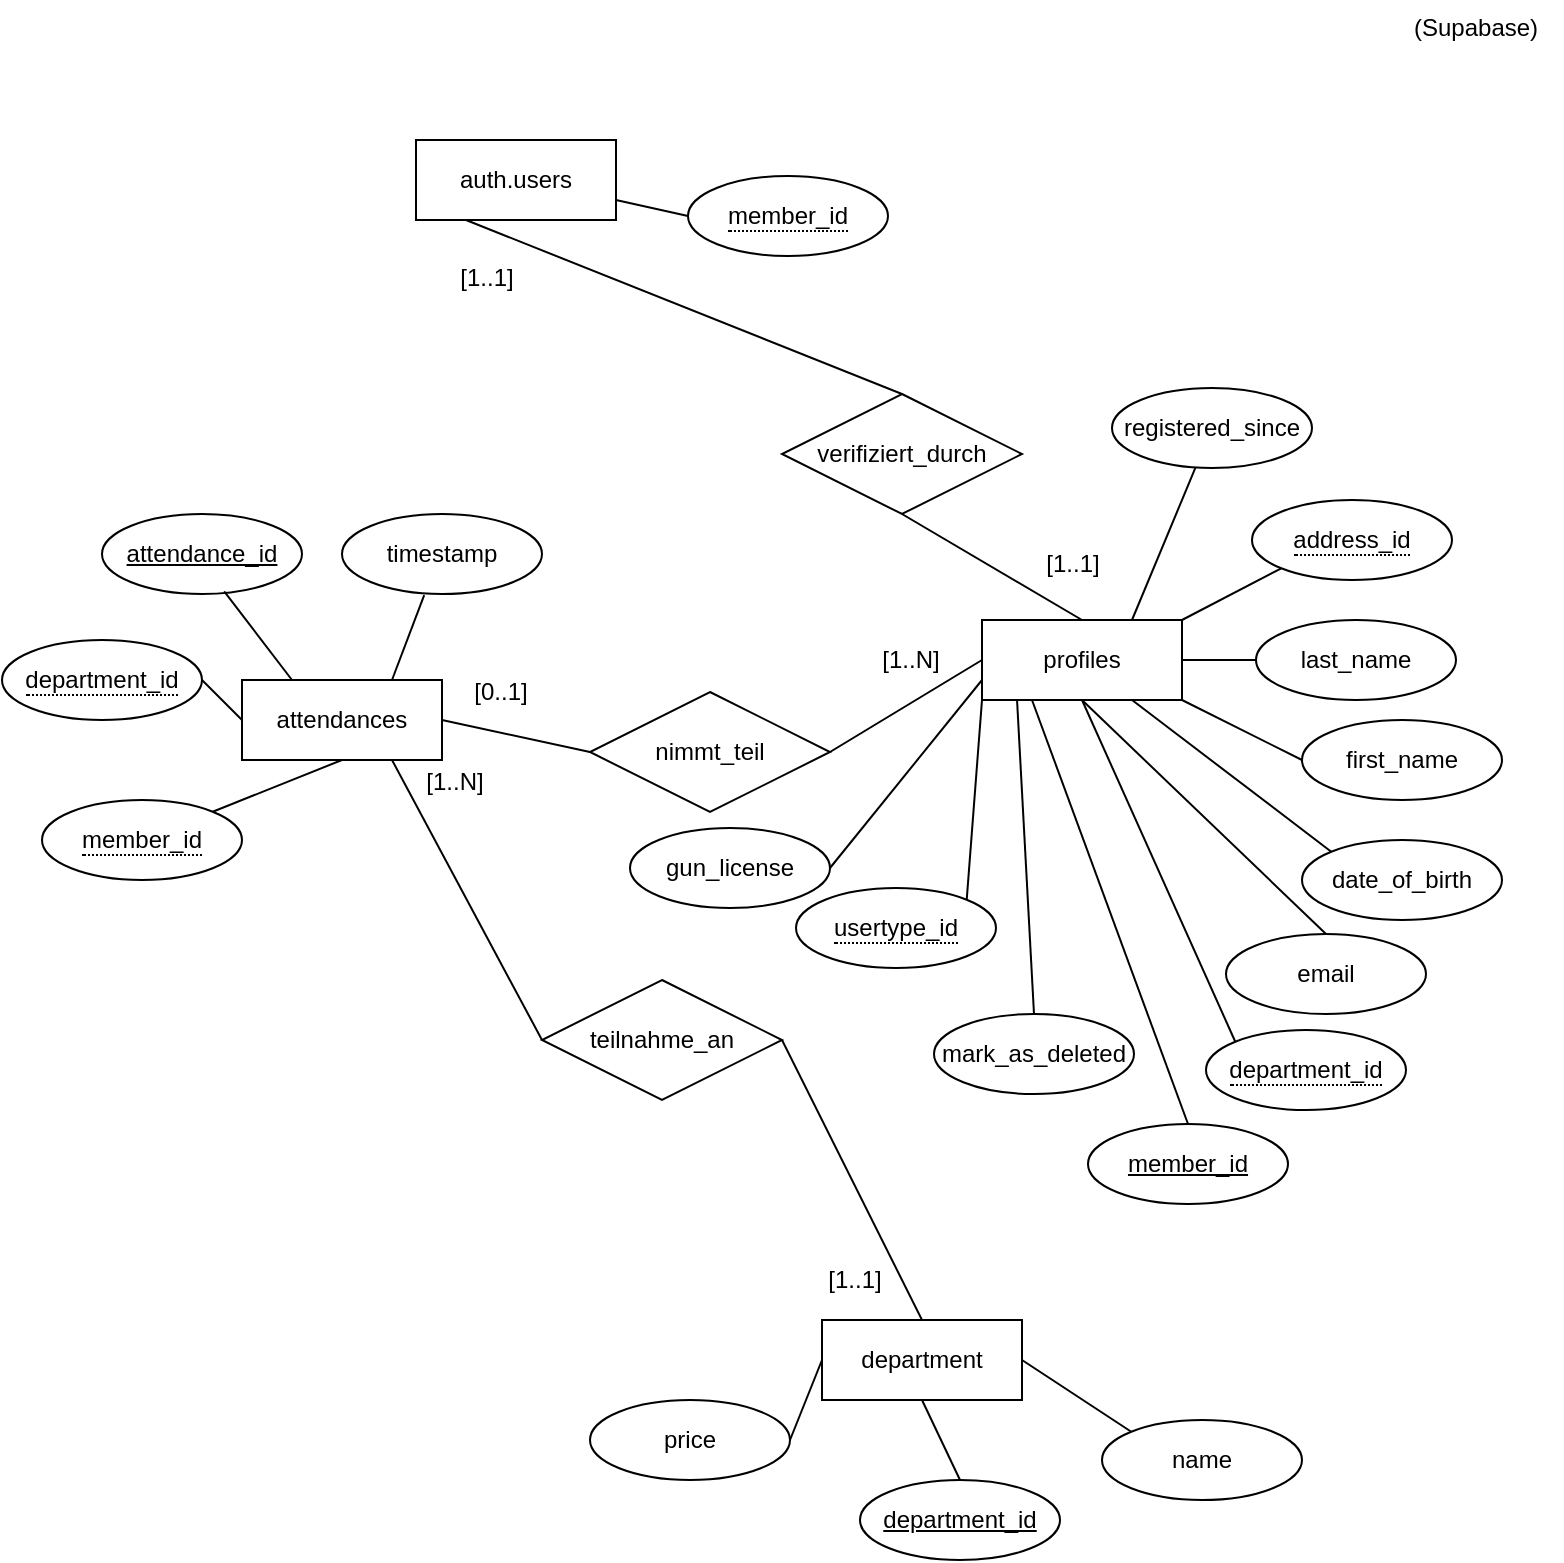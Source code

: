 <mxfile version="21.0.6" type="device"><diagram name="Seite-1" id="OhgyyUlXa76nfviMaWOC"><mxGraphModel dx="1413" dy="771" grid="0" gridSize="10" guides="1" tooltips="1" connect="1" arrows="1" fold="1" page="0" pageScale="1" pageWidth="827" pageHeight="1169" math="0" shadow="0"><root><mxCell id="0"/><mxCell id="1" parent="0"/><mxCell id="IzH3q1q4Fn_Y5Wt9sC34-24" value="department" style="whiteSpace=wrap;html=1;align=center;" parent="1" vertex="1"><mxGeometry x="480" y="760" width="100" height="40" as="geometry"/></mxCell><mxCell id="IzH3q1q4Fn_Y5Wt9sC34-25" value="name" style="ellipse;whiteSpace=wrap;html=1;align=center;" parent="1" vertex="1"><mxGeometry x="620" y="810" width="100" height="40" as="geometry"/></mxCell><mxCell id="IzH3q1q4Fn_Y5Wt9sC34-26" value="department_id" style="ellipse;whiteSpace=wrap;html=1;align=center;fontStyle=4;" parent="1" vertex="1"><mxGeometry x="499" y="840" width="100" height="40" as="geometry"/></mxCell><mxCell id="IzH3q1q4Fn_Y5Wt9sC34-27" value="price" style="ellipse;whiteSpace=wrap;html=1;align=center;" parent="1" vertex="1"><mxGeometry x="364" y="800" width="100" height="40" as="geometry"/></mxCell><mxCell id="IzH3q1q4Fn_Y5Wt9sC34-28" value="profiles" style="whiteSpace=wrap;html=1;align=center;" parent="1" vertex="1"><mxGeometry x="560" y="410" width="100" height="40" as="geometry"/></mxCell><mxCell id="IzH3q1q4Fn_Y5Wt9sC34-30" value="member_id" style="ellipse;whiteSpace=wrap;html=1;align=center;fontStyle=4;" parent="1" vertex="1"><mxGeometry x="613" y="662" width="100" height="40" as="geometry"/></mxCell><mxCell id="IzH3q1q4Fn_Y5Wt9sC34-31" value="first_name" style="ellipse;whiteSpace=wrap;html=1;align=center;" parent="1" vertex="1"><mxGeometry x="720" y="460" width="100" height="40" as="geometry"/></mxCell><mxCell id="IzH3q1q4Fn_Y5Wt9sC34-32" value="last_name" style="ellipse;whiteSpace=wrap;html=1;align=center;" parent="1" vertex="1"><mxGeometry x="697" y="410" width="100" height="40" as="geometry"/></mxCell><mxCell id="IzH3q1q4Fn_Y5Wt9sC34-34" value="date_of_birth" style="ellipse;whiteSpace=wrap;html=1;align=center;" parent="1" vertex="1"><mxGeometry x="720" y="520" width="100" height="40" as="geometry"/></mxCell><mxCell id="IzH3q1q4Fn_Y5Wt9sC34-35" value="email" style="ellipse;whiteSpace=wrap;html=1;align=center;" parent="1" vertex="1"><mxGeometry x="682" y="567" width="100" height="40" as="geometry"/></mxCell><mxCell id="IzH3q1q4Fn_Y5Wt9sC34-36" value="gun_license" style="ellipse;whiteSpace=wrap;html=1;align=center;" parent="1" vertex="1"><mxGeometry x="384" y="514" width="100" height="40" as="geometry"/></mxCell><mxCell id="IzH3q1q4Fn_Y5Wt9sC34-37" value="registered_since" style="ellipse;whiteSpace=wrap;html=1;align=center;" parent="1" vertex="1"><mxGeometry x="625" y="294" width="100" height="40" as="geometry"/></mxCell><mxCell id="IzH3q1q4Fn_Y5Wt9sC34-38" value="&lt;span style=&quot;border-bottom: 1px dotted&quot;&gt;usertype_id&lt;/span&gt;" style="ellipse;whiteSpace=wrap;html=1;align=center;" parent="1" vertex="1"><mxGeometry x="467" y="544" width="100" height="40" as="geometry"/></mxCell><mxCell id="IzH3q1q4Fn_Y5Wt9sC34-40" value="mark_as_deleted" style="ellipse;whiteSpace=wrap;html=1;align=center;" parent="1" vertex="1"><mxGeometry x="536" y="607" width="100" height="40" as="geometry"/></mxCell><mxCell id="IzH3q1q4Fn_Y5Wt9sC34-41" value="&lt;span style=&quot;border-bottom: 1px dotted&quot;&gt;address_id&lt;/span&gt;" style="ellipse;whiteSpace=wrap;html=1;align=center;" parent="1" vertex="1"><mxGeometry x="695" y="350" width="100" height="40" as="geometry"/></mxCell><mxCell id="IzH3q1q4Fn_Y5Wt9sC34-43" value="nimmt_teil" style="shape=rhombus;perimeter=rhombusPerimeter;whiteSpace=wrap;html=1;align=center;" parent="1" vertex="1"><mxGeometry x="364" y="446" width="120" height="60" as="geometry"/></mxCell><mxCell id="IzH3q1q4Fn_Y5Wt9sC34-44" value="attendance_id" style="ellipse;whiteSpace=wrap;html=1;align=center;fontStyle=4;" parent="1" vertex="1"><mxGeometry x="120" y="357" width="100" height="40" as="geometry"/></mxCell><mxCell id="IzH3q1q4Fn_Y5Wt9sC34-45" value="&lt;span style=&quot;border-bottom: 1px dotted&quot;&gt;department_id&lt;/span&gt;" style="ellipse;whiteSpace=wrap;html=1;align=center;" parent="1" vertex="1"><mxGeometry x="70" y="420" width="100" height="40" as="geometry"/></mxCell><mxCell id="IzH3q1q4Fn_Y5Wt9sC34-46" value="attendances" style="whiteSpace=wrap;html=1;align=center;" parent="1" vertex="1"><mxGeometry x="190" y="440" width="100" height="40" as="geometry"/></mxCell><mxCell id="IzH3q1q4Fn_Y5Wt9sC34-47" value="&lt;span style=&quot;border-bottom: 1px dotted&quot;&gt;member_id&lt;/span&gt;" style="ellipse;whiteSpace=wrap;html=1;align=center;" parent="1" vertex="1"><mxGeometry x="90" y="500" width="100" height="40" as="geometry"/></mxCell><mxCell id="IzH3q1q4Fn_Y5Wt9sC34-48" value="timestamp" style="ellipse;whiteSpace=wrap;html=1;align=center;" parent="1" vertex="1"><mxGeometry x="240" y="357" width="100" height="40" as="geometry"/></mxCell><mxCell id="IzH3q1q4Fn_Y5Wt9sC34-49" value="" style="endArrow=none;html=1;rounded=0;entryX=0;entryY=0.5;entryDx=0;entryDy=0;exitX=1;exitY=0.5;exitDx=0;exitDy=0;" parent="1" source="IzH3q1q4Fn_Y5Wt9sC34-43" target="IzH3q1q4Fn_Y5Wt9sC34-28" edge="1"><mxGeometry relative="1" as="geometry"><mxPoint x="690" y="370" as="sourcePoint"/><mxPoint x="690" y="470" as="targetPoint"/></mxGeometry></mxCell><mxCell id="IzH3q1q4Fn_Y5Wt9sC34-50" value="" style="endArrow=none;html=1;rounded=0;entryX=1;entryY=0.5;entryDx=0;entryDy=0;exitX=0;exitY=0.5;exitDx=0;exitDy=0;" parent="1" source="IzH3q1q4Fn_Y5Wt9sC34-43" target="IzH3q1q4Fn_Y5Wt9sC34-46" edge="1"><mxGeometry relative="1" as="geometry"><mxPoint x="420" y="500" as="sourcePoint"/><mxPoint x="640" y="490" as="targetPoint"/></mxGeometry></mxCell><mxCell id="IzH3q1q4Fn_Y5Wt9sC34-51" value="teilnahme_an" style="shape=rhombus;perimeter=rhombusPerimeter;whiteSpace=wrap;html=1;align=center;" parent="1" vertex="1"><mxGeometry x="340" y="590" width="120" height="60" as="geometry"/></mxCell><mxCell id="IzH3q1q4Fn_Y5Wt9sC34-52" value="" style="endArrow=none;html=1;rounded=0;entryX=0.75;entryY=1;entryDx=0;entryDy=0;exitX=0;exitY=0.5;exitDx=0;exitDy=0;" parent="1" source="IzH3q1q4Fn_Y5Wt9sC34-51" target="IzH3q1q4Fn_Y5Wt9sC34-46" edge="1"><mxGeometry relative="1" as="geometry"><mxPoint x="330" y="490" as="sourcePoint"/><mxPoint x="220" y="470" as="targetPoint"/></mxGeometry></mxCell><mxCell id="IzH3q1q4Fn_Y5Wt9sC34-53" value="" style="endArrow=none;html=1;rounded=0;entryX=1;entryY=0.5;entryDx=0;entryDy=0;exitX=0.5;exitY=0;exitDx=0;exitDy=0;" parent="1" source="IzH3q1q4Fn_Y5Wt9sC34-24" target="IzH3q1q4Fn_Y5Wt9sC34-51" edge="1"><mxGeometry relative="1" as="geometry"><mxPoint x="250" y="630" as="sourcePoint"/><mxPoint x="195" y="490" as="targetPoint"/></mxGeometry></mxCell><mxCell id="IzH3q1q4Fn_Y5Wt9sC34-55" value="" style="endArrow=none;html=1;rounded=0;exitX=0;exitY=0.5;exitDx=0;exitDy=0;entryX=1;entryY=0.5;entryDx=0;entryDy=0;" parent="1" source="IzH3q1q4Fn_Y5Wt9sC34-24" target="IzH3q1q4Fn_Y5Wt9sC34-27" edge="1"><mxGeometry relative="1" as="geometry"><mxPoint x="420" y="520" as="sourcePoint"/><mxPoint x="580" y="520" as="targetPoint"/></mxGeometry></mxCell><mxCell id="IzH3q1q4Fn_Y5Wt9sC34-56" value="" style="endArrow=none;html=1;rounded=0;exitX=0.5;exitY=1;exitDx=0;exitDy=0;entryX=0.5;entryY=0;entryDx=0;entryDy=0;" parent="1" source="IzH3q1q4Fn_Y5Wt9sC34-24" target="IzH3q1q4Fn_Y5Wt9sC34-26" edge="1"><mxGeometry relative="1" as="geometry"><mxPoint x="410" y="770" as="sourcePoint"/><mxPoint x="390" y="790" as="targetPoint"/></mxGeometry></mxCell><mxCell id="IzH3q1q4Fn_Y5Wt9sC34-57" value="" style="endArrow=none;html=1;rounded=0;exitX=1;exitY=0.5;exitDx=0;exitDy=0;entryX=0;entryY=0;entryDx=0;entryDy=0;" parent="1" source="IzH3q1q4Fn_Y5Wt9sC34-24" target="IzH3q1q4Fn_Y5Wt9sC34-25" edge="1"><mxGeometry relative="1" as="geometry"><mxPoint x="460" y="790" as="sourcePoint"/><mxPoint x="450" y="820" as="targetPoint"/></mxGeometry></mxCell><mxCell id="IzH3q1q4Fn_Y5Wt9sC34-58" value="" style="endArrow=none;html=1;rounded=0;exitX=0.5;exitY=1;exitDx=0;exitDy=0;" parent="1" source="IzH3q1q4Fn_Y5Wt9sC34-46" target="IzH3q1q4Fn_Y5Wt9sC34-47" edge="1"><mxGeometry relative="1" as="geometry"><mxPoint x="510" y="770" as="sourcePoint"/><mxPoint x="535" y="796" as="targetPoint"/></mxGeometry></mxCell><mxCell id="IzH3q1q4Fn_Y5Wt9sC34-59" value="" style="endArrow=none;html=1;rounded=0;exitX=0;exitY=0.5;exitDx=0;exitDy=0;entryX=1;entryY=0.5;entryDx=0;entryDy=0;" parent="1" source="IzH3q1q4Fn_Y5Wt9sC34-46" target="IzH3q1q4Fn_Y5Wt9sC34-45" edge="1"><mxGeometry relative="1" as="geometry"><mxPoint x="170" y="490" as="sourcePoint"/><mxPoint x="143" y="531" as="targetPoint"/></mxGeometry></mxCell><mxCell id="IzH3q1q4Fn_Y5Wt9sC34-60" value="" style="endArrow=none;html=1;rounded=0;exitX=0.25;exitY=0;exitDx=0;exitDy=0;entryX=0.611;entryY=0.968;entryDx=0;entryDy=0;entryPerimeter=0;" parent="1" source="IzH3q1q4Fn_Y5Wt9sC34-46" target="IzH3q1q4Fn_Y5Wt9sC34-44" edge="1"><mxGeometry relative="1" as="geometry"><mxPoint x="120" y="470" as="sourcePoint"/><mxPoint x="100" y="470" as="targetPoint"/></mxGeometry></mxCell><mxCell id="IzH3q1q4Fn_Y5Wt9sC34-61" value="" style="endArrow=none;html=1;rounded=0;exitX=0.411;exitY=1.014;exitDx=0;exitDy=0;entryX=0.75;entryY=0;entryDx=0;entryDy=0;exitPerimeter=0;" parent="1" source="IzH3q1q4Fn_Y5Wt9sC34-48" target="IzH3q1q4Fn_Y5Wt9sC34-46" edge="1"><mxGeometry relative="1" as="geometry"><mxPoint x="145" y="450" as="sourcePoint"/><mxPoint x="121" y="429" as="targetPoint"/></mxGeometry></mxCell><mxCell id="IzH3q1q4Fn_Y5Wt9sC34-62" value="" style="endArrow=none;html=1;rounded=0;entryX=0.25;entryY=1;entryDx=0;entryDy=0;exitX=0.5;exitY=0;exitDx=0;exitDy=0;" parent="1" source="IzH3q1q4Fn_Y5Wt9sC34-30" target="IzH3q1q4Fn_Y5Wt9sC34-28" edge="1"><mxGeometry relative="1" as="geometry"><mxPoint x="710" y="720" as="sourcePoint"/><mxPoint x="195" y="450" as="targetPoint"/></mxGeometry></mxCell><mxCell id="IzH3q1q4Fn_Y5Wt9sC34-63" value="" style="endArrow=none;html=1;rounded=0;exitX=1;exitY=0.5;exitDx=0;exitDy=0;entryX=0;entryY=0.75;entryDx=0;entryDy=0;" parent="1" source="IzH3q1q4Fn_Y5Wt9sC34-36" target="IzH3q1q4Fn_Y5Wt9sC34-28" edge="1"><mxGeometry relative="1" as="geometry"><mxPoint x="630" y="470" as="sourcePoint"/><mxPoint x="690" y="520" as="targetPoint"/></mxGeometry></mxCell><mxCell id="IzH3q1q4Fn_Y5Wt9sC34-64" value="" style="endArrow=none;html=1;rounded=0;entryX=1;entryY=0;entryDx=0;entryDy=0;exitX=0;exitY=1;exitDx=0;exitDy=0;" parent="1" source="IzH3q1q4Fn_Y5Wt9sC34-28" target="IzH3q1q4Fn_Y5Wt9sC34-38" edge="1"><mxGeometry relative="1" as="geometry"><mxPoint x="680" y="550" as="sourcePoint"/><mxPoint x="690" y="550" as="targetPoint"/></mxGeometry></mxCell><mxCell id="IzH3q1q4Fn_Y5Wt9sC34-65" value="" style="endArrow=none;html=1;rounded=0;entryX=0.5;entryY=0;entryDx=0;entryDy=0;exitX=0.175;exitY=0.991;exitDx=0;exitDy=0;exitPerimeter=0;" parent="1" source="IzH3q1q4Fn_Y5Wt9sC34-28" target="IzH3q1q4Fn_Y5Wt9sC34-40" edge="1"><mxGeometry relative="1" as="geometry"><mxPoint x="690" y="560" as="sourcePoint"/><mxPoint x="655" y="606" as="targetPoint"/></mxGeometry></mxCell><mxCell id="IzH3q1q4Fn_Y5Wt9sC34-66" value="" style="endArrow=none;html=1;rounded=0;entryX=0.5;entryY=0;entryDx=0;entryDy=0;exitX=0.5;exitY=1;exitDx=0;exitDy=0;" parent="1" source="IzH3q1q4Fn_Y5Wt9sC34-28" target="IzH3q1q4Fn_Y5Wt9sC34-35" edge="1"><mxGeometry relative="1" as="geometry"><mxPoint x="708" y="560" as="sourcePoint"/><mxPoint x="670" y="670" as="targetPoint"/></mxGeometry></mxCell><mxCell id="IzH3q1q4Fn_Y5Wt9sC34-67" value="" style="endArrow=none;html=1;rounded=0;entryX=0;entryY=0;entryDx=0;entryDy=0;exitX=0.75;exitY=1;exitDx=0;exitDy=0;" parent="1" source="IzH3q1q4Fn_Y5Wt9sC34-28" target="IzH3q1q4Fn_Y5Wt9sC34-34" edge="1"><mxGeometry relative="1" as="geometry"><mxPoint x="740" y="560" as="sourcePoint"/><mxPoint x="790" y="690" as="targetPoint"/></mxGeometry></mxCell><mxCell id="IzH3q1q4Fn_Y5Wt9sC34-68" value="" style="endArrow=none;html=1;rounded=0;entryX=0;entryY=0.5;entryDx=0;entryDy=0;exitX=1;exitY=1;exitDx=0;exitDy=0;" parent="1" source="IzH3q1q4Fn_Y5Wt9sC34-28" target="IzH3q1q4Fn_Y5Wt9sC34-31" edge="1"><mxGeometry relative="1" as="geometry"><mxPoint x="765" y="560" as="sourcePoint"/><mxPoint x="825" y="646" as="targetPoint"/></mxGeometry></mxCell><mxCell id="IzH3q1q4Fn_Y5Wt9sC34-69" value="" style="endArrow=none;html=1;rounded=0;entryX=0;entryY=0.5;entryDx=0;entryDy=0;exitX=1;exitY=0.5;exitDx=0;exitDy=0;" parent="1" source="IzH3q1q4Fn_Y5Wt9sC34-28" target="IzH3q1q4Fn_Y5Wt9sC34-32" edge="1"><mxGeometry relative="1" as="geometry"><mxPoint x="790" y="560" as="sourcePoint"/><mxPoint x="840" y="600" as="targetPoint"/></mxGeometry></mxCell><mxCell id="IzH3q1q4Fn_Y5Wt9sC34-70" value="" style="endArrow=none;html=1;rounded=0;entryX=0;entryY=1;entryDx=0;entryDy=0;exitX=1;exitY=0;exitDx=0;exitDy=0;" parent="1" source="IzH3q1q4Fn_Y5Wt9sC34-28" target="IzH3q1q4Fn_Y5Wt9sC34-41" edge="1"><mxGeometry relative="1" as="geometry"><mxPoint x="790" y="540" as="sourcePoint"/><mxPoint x="837" y="540" as="targetPoint"/></mxGeometry></mxCell><mxCell id="IzH3q1q4Fn_Y5Wt9sC34-71" value="" style="endArrow=none;html=1;rounded=0;exitX=0.75;exitY=0;exitDx=0;exitDy=0;" parent="1" source="IzH3q1q4Fn_Y5Wt9sC34-28" target="IzH3q1q4Fn_Y5Wt9sC34-37" edge="1"><mxGeometry relative="1" as="geometry"><mxPoint x="790" y="520" as="sourcePoint"/><mxPoint x="835" y="494" as="targetPoint"/></mxGeometry></mxCell><mxCell id="IzH3q1q4Fn_Y5Wt9sC34-83" value="[0..1]" style="text;html=1;align=center;verticalAlign=middle;resizable=0;points=[];autosize=1;strokeColor=none;fillColor=none;" parent="1" vertex="1"><mxGeometry x="294" y="431" width="50" height="30" as="geometry"/></mxCell><mxCell id="IzH3q1q4Fn_Y5Wt9sC34-84" value="[1..N]" style="text;html=1;align=center;verticalAlign=middle;resizable=0;points=[];autosize=1;strokeColor=none;fillColor=none;" parent="1" vertex="1"><mxGeometry x="499" y="415" width="50" height="30" as="geometry"/></mxCell><mxCell id="IzH3q1q4Fn_Y5Wt9sC34-85" value="[1..1]" style="text;html=1;align=center;verticalAlign=middle;resizable=0;points=[];autosize=1;strokeColor=none;fillColor=none;" parent="1" vertex="1"><mxGeometry x="471" y="725" width="50" height="30" as="geometry"/></mxCell><mxCell id="IzH3q1q4Fn_Y5Wt9sC34-86" value="[1..N]" style="text;html=1;align=center;verticalAlign=middle;resizable=0;points=[];autosize=1;strokeColor=none;fillColor=none;" parent="1" vertex="1"><mxGeometry x="271" y="476" width="50" height="30" as="geometry"/></mxCell><mxCell id="aedwoErJuE9Pj3LGg4WX-1" value="auth.users" style="whiteSpace=wrap;html=1;align=center;" parent="1" vertex="1"><mxGeometry x="277" y="170" width="100" height="40" as="geometry"/></mxCell><mxCell id="aedwoErJuE9Pj3LGg4WX-2" value="" style="endArrow=none;html=1;rounded=0;exitX=0.5;exitY=0;exitDx=0;exitDy=0;entryX=0.5;entryY=1;entryDx=0;entryDy=0;" parent="1" source="IzH3q1q4Fn_Y5Wt9sC34-28" target="evbhkHJiF2W3l5F8qFJG-3" edge="1"><mxGeometry relative="1" as="geometry"><mxPoint x="820" y="500" as="sourcePoint"/><mxPoint x="750" y="430" as="targetPoint"/></mxGeometry></mxCell><mxCell id="aedwoErJuE9Pj3LGg4WX-3" value="(Supabase)" style="text;strokeColor=none;fillColor=none;spacingLeft=4;spacingRight=4;overflow=hidden;rotatable=0;points=[[0,0.5],[1,0.5]];portConstraint=eastwest;fontSize=12;whiteSpace=wrap;html=1;" parent="1" vertex="1"><mxGeometry x="770" y="100" width="80" height="30" as="geometry"/></mxCell><mxCell id="aedwoErJuE9Pj3LGg4WX-4" value="&lt;span style=&quot;border-bottom: 1px dotted&quot;&gt;member_id&lt;/span&gt;" style="ellipse;whiteSpace=wrap;html=1;align=center;" parent="1" vertex="1"><mxGeometry x="413" y="188" width="100" height="40" as="geometry"/></mxCell><mxCell id="aedwoErJuE9Pj3LGg4WX-5" value="" style="endArrow=none;html=1;rounded=0;entryX=0;entryY=0.5;entryDx=0;entryDy=0;exitX=1;exitY=0.75;exitDx=0;exitDy=0;" parent="1" source="aedwoErJuE9Pj3LGg4WX-1" target="aedwoErJuE9Pj3LGg4WX-4" edge="1"><mxGeometry relative="1" as="geometry"><mxPoint x="840" y="280" as="sourcePoint"/><mxPoint x="980" y="500" as="targetPoint"/></mxGeometry></mxCell><mxCell id="evbhkHJiF2W3l5F8qFJG-1" value="[1..1]" style="text;html=1;align=center;verticalAlign=middle;resizable=0;points=[];autosize=1;strokeColor=none;fillColor=none;" parent="1" vertex="1"><mxGeometry x="580" y="367" width="50" height="30" as="geometry"/></mxCell><mxCell id="evbhkHJiF2W3l5F8qFJG-3" value="verifiziert_durch" style="shape=rhombus;perimeter=rhombusPerimeter;whiteSpace=wrap;html=1;align=center;" parent="1" vertex="1"><mxGeometry x="460" y="297" width="120" height="60" as="geometry"/></mxCell><mxCell id="Pir19ME5a_d4t1Sf9NpE-1" value="" style="endArrow=none;html=1;rounded=0;exitX=0.25;exitY=1;exitDx=0;exitDy=0;entryX=0.5;entryY=0;entryDx=0;entryDy=0;" parent="1" source="aedwoErJuE9Pj3LGg4WX-1" target="evbhkHJiF2W3l5F8qFJG-3" edge="1"><mxGeometry relative="1" as="geometry"><mxPoint x="302" y="210" as="sourcePoint"/><mxPoint x="520" y="297" as="targetPoint"/><Array as="points"/></mxGeometry></mxCell><mxCell id="evbhkHJiF2W3l5F8qFJG-2" value="[1..1]" style="text;html=1;align=center;verticalAlign=middle;resizable=0;points=[];autosize=1;strokeColor=none;fillColor=none;" parent="1" vertex="1"><mxGeometry x="287" y="224" width="50" height="30" as="geometry"/></mxCell><mxCell id="Pir19ME5a_d4t1Sf9NpE-4" value="" style="endArrow=none;html=1;rounded=0;entryX=0;entryY=0;entryDx=0;entryDy=0;exitX=0.5;exitY=1;exitDx=0;exitDy=0;" parent="1" source="IzH3q1q4Fn_Y5Wt9sC34-28" target="O_yBLaHczHKuMufqiPmc-3" edge="1"><mxGeometry relative="1" as="geometry"><mxPoint x="420" y="486" as="sourcePoint"/><mxPoint x="688" y="642" as="targetPoint"/></mxGeometry></mxCell><mxCell id="O_yBLaHczHKuMufqiPmc-3" value="&lt;span style=&quot;border-bottom: 1px dotted&quot;&gt;department_id&lt;/span&gt;" style="ellipse;whiteSpace=wrap;html=1;align=center;" vertex="1" parent="1"><mxGeometry x="672" y="615" width="100" height="40" as="geometry"/></mxCell></root></mxGraphModel></diagram></mxfile>